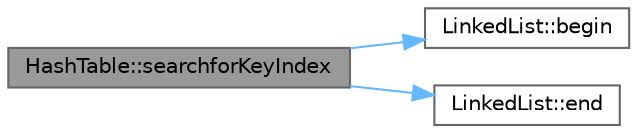 digraph "HashTable::searchforKeyIndex"
{
 // LATEX_PDF_SIZE
  bgcolor="transparent";
  edge [fontname=Helvetica,fontsize=10,labelfontname=Helvetica,labelfontsize=10];
  node [fontname=Helvetica,fontsize=10,shape=box,height=0.2,width=0.4];
  rankdir="LR";
  Node1 [id="Node000001",label="HashTable::searchforKeyIndex",height=0.2,width=0.4,color="gray40", fillcolor="grey60", style="filled", fontcolor="black",tooltip=" "];
  Node1 -> Node2 [id="edge1_Node000001_Node000002",color="steelblue1",style="solid",tooltip=" "];
  Node2 [id="Node000002",label="LinkedList::begin",height=0.2,width=0.4,color="grey40", fillcolor="white", style="filled",URL="$class_linked_list.html#a417e93e223b5e9f5a511cee4c56ac338",tooltip=" "];
  Node1 -> Node3 [id="edge2_Node000001_Node000003",color="steelblue1",style="solid",tooltip=" "];
  Node3 [id="Node000003",label="LinkedList::end",height=0.2,width=0.4,color="grey40", fillcolor="white", style="filled",URL="$class_linked_list.html#abd13f8fef21c6b9a594a36e31d0f79ad",tooltip=" "];
}
